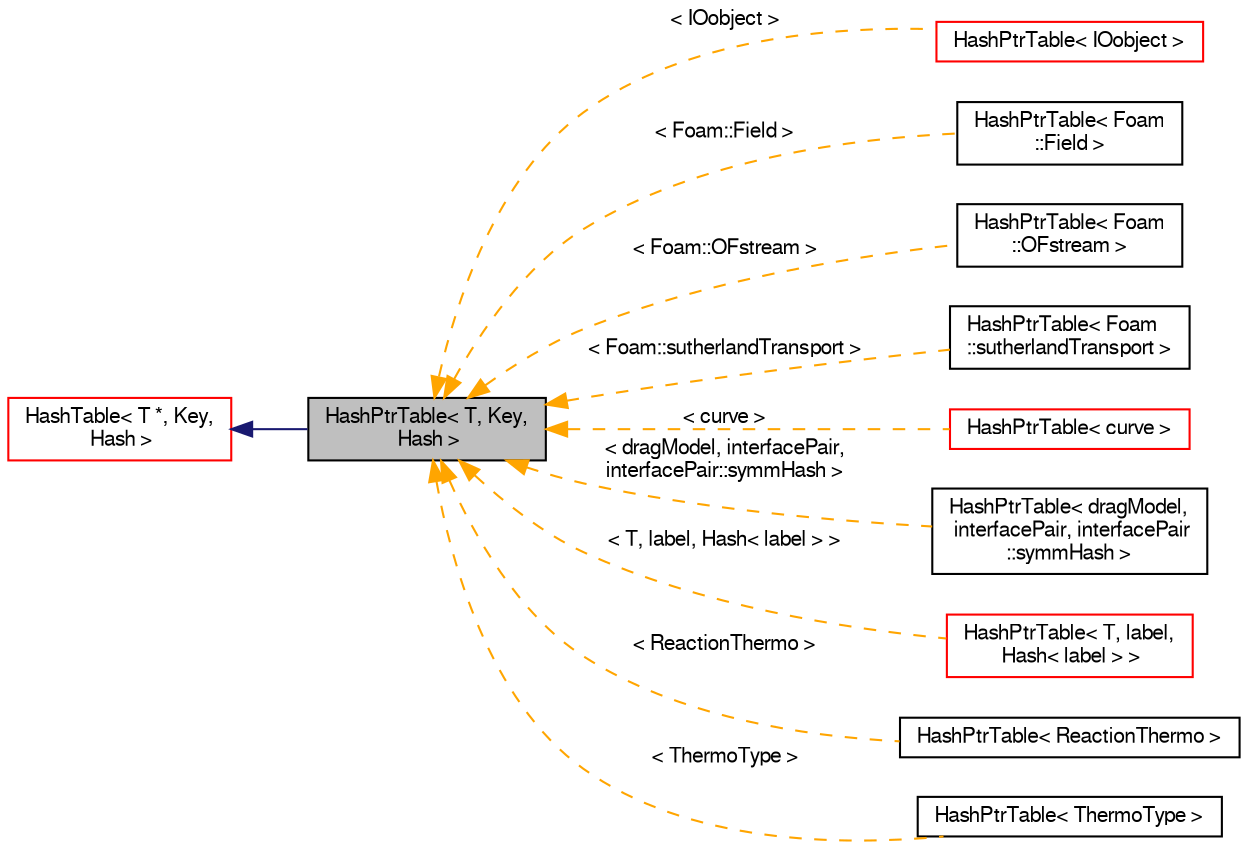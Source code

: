 digraph "HashPtrTable&lt; T, Key, Hash &gt;"
{
  bgcolor="transparent";
  edge [fontname="FreeSans",fontsize="10",labelfontname="FreeSans",labelfontsize="10"];
  node [fontname="FreeSans",fontsize="10",shape=record];
  rankdir="LR";
  Node0 [label="HashPtrTable\< T, Key,\l Hash \>",height=0.2,width=0.4,color="black", fillcolor="grey75", style="filled", fontcolor="black"];
  Node1 -> Node0 [dir="back",color="midnightblue",fontsize="10",style="solid",fontname="FreeSans"];
  Node1 [label="HashTable\< T *, Key,\l Hash \>",height=0.2,width=0.4,color="red",URL="$a25702.html"];
  Node0 -> Node4 [dir="back",color="orange",fontsize="10",style="dashed",label=" \< IOobject \>" ,fontname="FreeSans"];
  Node4 [label="HashPtrTable\< IOobject \>",height=0.2,width=0.4,color="red",URL="$a25686.html"];
  Node0 -> Node6 [dir="back",color="orange",fontsize="10",style="dashed",label=" \< Foam::Field \>" ,fontname="FreeSans"];
  Node6 [label="HashPtrTable\< Foam\l::Field \>",height=0.2,width=0.4,color="black",URL="$a25686.html"];
  Node0 -> Node7 [dir="back",color="orange",fontsize="10",style="dashed",label=" \< Foam::OFstream \>" ,fontname="FreeSans"];
  Node7 [label="HashPtrTable\< Foam\l::OFstream \>",height=0.2,width=0.4,color="black",URL="$a25686.html"];
  Node0 -> Node8 [dir="back",color="orange",fontsize="10",style="dashed",label=" \< Foam::sutherlandTransport \>" ,fontname="FreeSans"];
  Node8 [label="HashPtrTable\< Foam\l::sutherlandTransport \>",height=0.2,width=0.4,color="black",URL="$a25686.html"];
  Node0 -> Node9 [dir="back",color="orange",fontsize="10",style="dashed",label=" \< curve \>" ,fontname="FreeSans"];
  Node9 [label="HashPtrTable\< curve \>",height=0.2,width=0.4,color="red",URL="$a25686.html"];
  Node0 -> Node11 [dir="back",color="orange",fontsize="10",style="dashed",label=" \< dragModel, interfacePair,\l interfacePair::symmHash \>" ,fontname="FreeSans"];
  Node11 [label="HashPtrTable\< dragModel,\l interfacePair, interfacePair\l::symmHash \>",height=0.2,width=0.4,color="black",URL="$a25686.html"];
  Node0 -> Node12 [dir="back",color="orange",fontsize="10",style="dashed",label=" \< T, label, Hash\< label \> \>" ,fontname="FreeSans"];
  Node12 [label="HashPtrTable\< T, label,\l Hash\< label \> \>",height=0.2,width=0.4,color="red",URL="$a25686.html"];
  Node0 -> Node14 [dir="back",color="orange",fontsize="10",style="dashed",label=" \< ReactionThermo \>" ,fontname="FreeSans"];
  Node14 [label="HashPtrTable\< ReactionThermo \>",height=0.2,width=0.4,color="black",URL="$a25686.html"];
  Node0 -> Node15 [dir="back",color="orange",fontsize="10",style="dashed",label=" \< ThermoType \>" ,fontname="FreeSans"];
  Node15 [label="HashPtrTable\< ThermoType \>",height=0.2,width=0.4,color="black",URL="$a25686.html"];
}
